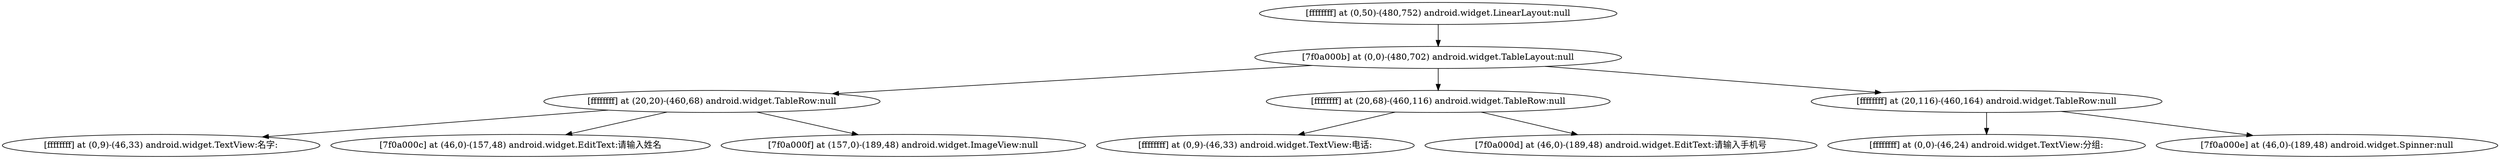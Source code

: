 strict digraph G {
  1 [ label="[ffffffff] at (0,50)-(480,752) android.widget.LinearLayout:null" ];
  2 [ label="[7f0a000b] at (0,0)-(480,702) android.widget.TableLayout:null" ];
  3 [ label="[ffffffff] at (20,20)-(460,68) android.widget.TableRow:null" ];
  4 [ label="[ffffffff] at (0,9)-(46,33) android.widget.TextView:名字:" ];
  5 [ label="[7f0a000c] at (46,0)-(157,48) android.widget.EditText:请输入姓名" ];
  6 [ label="[7f0a000f] at (157,0)-(189,48) android.widget.ImageView:null" ];
  7 [ label="[ffffffff] at (20,68)-(460,116) android.widget.TableRow:null" ];
  8 [ label="[ffffffff] at (0,9)-(46,33) android.widget.TextView:电话:" ];
  9 [ label="[7f0a000d] at (46,0)-(189,48) android.widget.EditText:请输入手机号" ];
  10 [ label="[ffffffff] at (20,116)-(460,164) android.widget.TableRow:null" ];
  11 [ label="[ffffffff] at (0,0)-(46,24) android.widget.TextView:分组:" ];
  12 [ label="[7f0a000e] at (46,0)-(189,48) android.widget.Spinner:null" ];
  1 -> 2;
  2 -> 3;
  3 -> 4;
  3 -> 5;
  3 -> 6;
  2 -> 7;
  7 -> 8;
  7 -> 9;
  2 -> 10;
  10 -> 11;
  10 -> 12;
}
